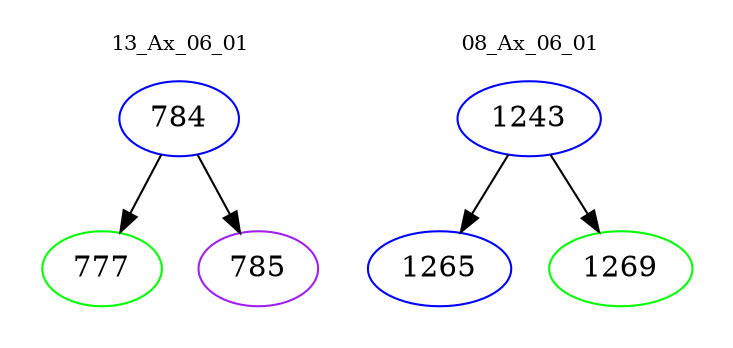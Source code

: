 digraph{
subgraph cluster_0 {
color = white
label = "13_Ax_06_01";
fontsize=10;
T0_784 [label="784", color="blue"]
T0_784 -> T0_777 [color="black"]
T0_777 [label="777", color="green"]
T0_784 -> T0_785 [color="black"]
T0_785 [label="785", color="purple"]
}
subgraph cluster_1 {
color = white
label = "08_Ax_06_01";
fontsize=10;
T1_1243 [label="1243", color="blue"]
T1_1243 -> T1_1265 [color="black"]
T1_1265 [label="1265", color="blue"]
T1_1243 -> T1_1269 [color="black"]
T1_1269 [label="1269", color="green"]
}
}
